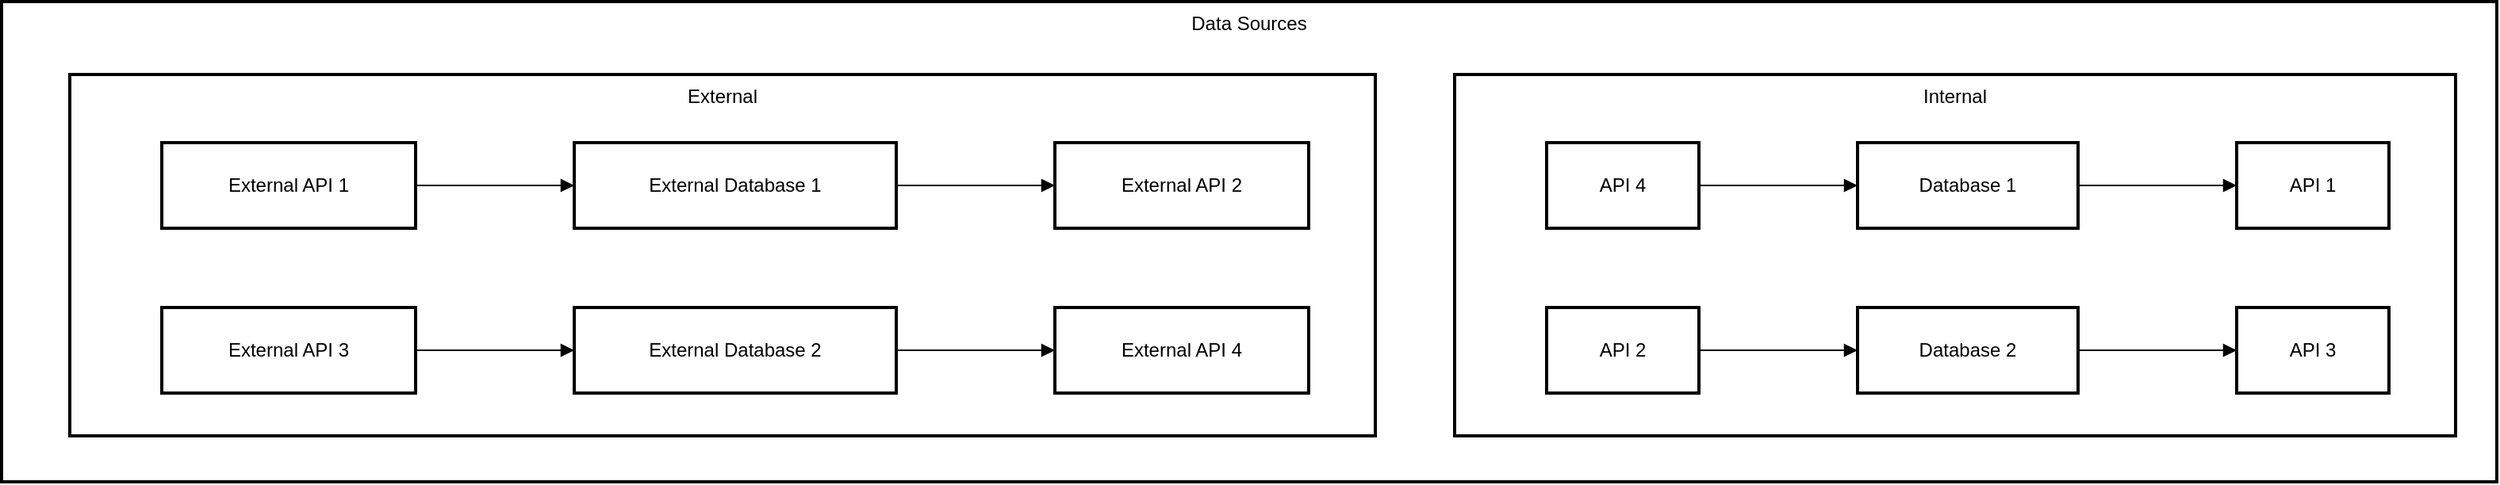 <mxfile version="26.0.15">
  <diagram name="Page-1" id="Ys4WzZDrvylC5mD4syEH">
    <mxGraphModel>
      <root>
        <mxCell id="0" />
        <mxCell id="1" parent="0" />
        <mxCell id="2" value="Data Sources" style="whiteSpace=wrap;strokeWidth=2;verticalAlign=top;" vertex="1" parent="1">
          <mxGeometry x="8" y="8" width="1573" height="303" as="geometry" />
        </mxCell>
        <mxCell id="3" value="External" style="whiteSpace=wrap;strokeWidth=2;verticalAlign=top;" vertex="1" parent="2">
          <mxGeometry x="43" y="46" width="823" height="228" as="geometry" />
        </mxCell>
        <mxCell id="4" value="External API 1" style="whiteSpace=wrap;strokeWidth=2;" vertex="1" parent="3">
          <mxGeometry x="58" y="43" width="160" height="54" as="geometry" />
        </mxCell>
        <mxCell id="5" value="External Database 1" style="whiteSpace=wrap;strokeWidth=2;" vertex="1" parent="3">
          <mxGeometry x="318" y="43" width="203" height="54" as="geometry" />
        </mxCell>
        <mxCell id="6" value="External API 2" style="whiteSpace=wrap;strokeWidth=2;" vertex="1" parent="3">
          <mxGeometry x="621" y="43" width="160" height="54" as="geometry" />
        </mxCell>
        <mxCell id="7" value="External API 3" style="whiteSpace=wrap;strokeWidth=2;" vertex="1" parent="3">
          <mxGeometry x="58" y="147" width="160" height="54" as="geometry" />
        </mxCell>
        <mxCell id="8" value="External Database 2" style="whiteSpace=wrap;strokeWidth=2;" vertex="1" parent="3">
          <mxGeometry x="318" y="147" width="203" height="54" as="geometry" />
        </mxCell>
        <mxCell id="9" value="External API 4" style="whiteSpace=wrap;strokeWidth=2;" vertex="1" parent="3">
          <mxGeometry x="621" y="147" width="160" height="54" as="geometry" />
        </mxCell>
        <mxCell id="10" value="" style="curved=1;startArrow=none;endArrow=block;exitX=1;exitY=0.5;entryX=0;entryY=0.5;" edge="1" parent="3" source="4" target="5">
          <mxGeometry relative="1" as="geometry">
            <Array as="points" />
          </mxGeometry>
        </mxCell>
        <mxCell id="11" value="" style="curved=1;startArrow=none;endArrow=block;exitX=1;exitY=0.5;entryX=0;entryY=0.5;" edge="1" parent="3" source="5" target="6">
          <mxGeometry relative="1" as="geometry">
            <Array as="points" />
          </mxGeometry>
        </mxCell>
        <mxCell id="12" value="" style="curved=1;startArrow=none;endArrow=block;exitX=1;exitY=0.5;entryX=0;entryY=0.5;" edge="1" parent="3" source="7" target="8">
          <mxGeometry relative="1" as="geometry">
            <Array as="points" />
          </mxGeometry>
        </mxCell>
        <mxCell id="13" value="" style="curved=1;startArrow=none;endArrow=block;exitX=1;exitY=0.5;entryX=0;entryY=0.5;" edge="1" parent="3" source="8" target="9">
          <mxGeometry relative="1" as="geometry">
            <Array as="points" />
          </mxGeometry>
        </mxCell>
        <mxCell id="14" value="Internal" style="whiteSpace=wrap;strokeWidth=2;verticalAlign=top;" vertex="1" parent="2">
          <mxGeometry x="916" y="46" width="631" height="228" as="geometry" />
        </mxCell>
        <mxCell id="15" value="Database 1" style="whiteSpace=wrap;strokeWidth=2;" vertex="1" parent="14">
          <mxGeometry x="254" y="43" width="139" height="54" as="geometry" />
        </mxCell>
        <mxCell id="16" value="API 1" style="whiteSpace=wrap;strokeWidth=2;" vertex="1" parent="14">
          <mxGeometry x="493" y="43" width="96" height="54" as="geometry" />
        </mxCell>
        <mxCell id="17" value="API 2" style="whiteSpace=wrap;strokeWidth=2;" vertex="1" parent="14">
          <mxGeometry x="58" y="147" width="96" height="54" as="geometry" />
        </mxCell>
        <mxCell id="18" value="Database 2" style="whiteSpace=wrap;strokeWidth=2;" vertex="1" parent="14">
          <mxGeometry x="254" y="147" width="139" height="54" as="geometry" />
        </mxCell>
        <mxCell id="19" value="API 3" style="whiteSpace=wrap;strokeWidth=2;" vertex="1" parent="14">
          <mxGeometry x="493" y="147" width="96" height="54" as="geometry" />
        </mxCell>
        <mxCell id="20" value="API 4" style="whiteSpace=wrap;strokeWidth=2;" vertex="1" parent="14">
          <mxGeometry x="58" y="43" width="96" height="54" as="geometry" />
        </mxCell>
        <mxCell id="21" value="" style="curved=1;startArrow=none;endArrow=block;exitX=1;exitY=0.5;entryX=0;entryY=0.5;" edge="1" parent="14" source="15" target="16">
          <mxGeometry relative="1" as="geometry">
            <Array as="points" />
          </mxGeometry>
        </mxCell>
        <mxCell id="22" value="" style="curved=1;startArrow=none;endArrow=block;exitX=1;exitY=0.5;entryX=0;entryY=0.5;" edge="1" parent="14" source="17" target="18">
          <mxGeometry relative="1" as="geometry">
            <Array as="points" />
          </mxGeometry>
        </mxCell>
        <mxCell id="23" value="" style="curved=1;startArrow=none;endArrow=block;exitX=1;exitY=0.5;entryX=0;entryY=0.5;" edge="1" parent="14" source="18" target="19">
          <mxGeometry relative="1" as="geometry">
            <Array as="points" />
          </mxGeometry>
        </mxCell>
        <mxCell id="24" value="" style="curved=1;startArrow=none;endArrow=block;exitX=1;exitY=0.5;entryX=0;entryY=0.5;" edge="1" parent="14" source="20" target="15">
          <mxGeometry relative="1" as="geometry">
            <Array as="points" />
          </mxGeometry>
        </mxCell>
      </root>
    </mxGraphModel>
  </diagram>
</mxfile>
